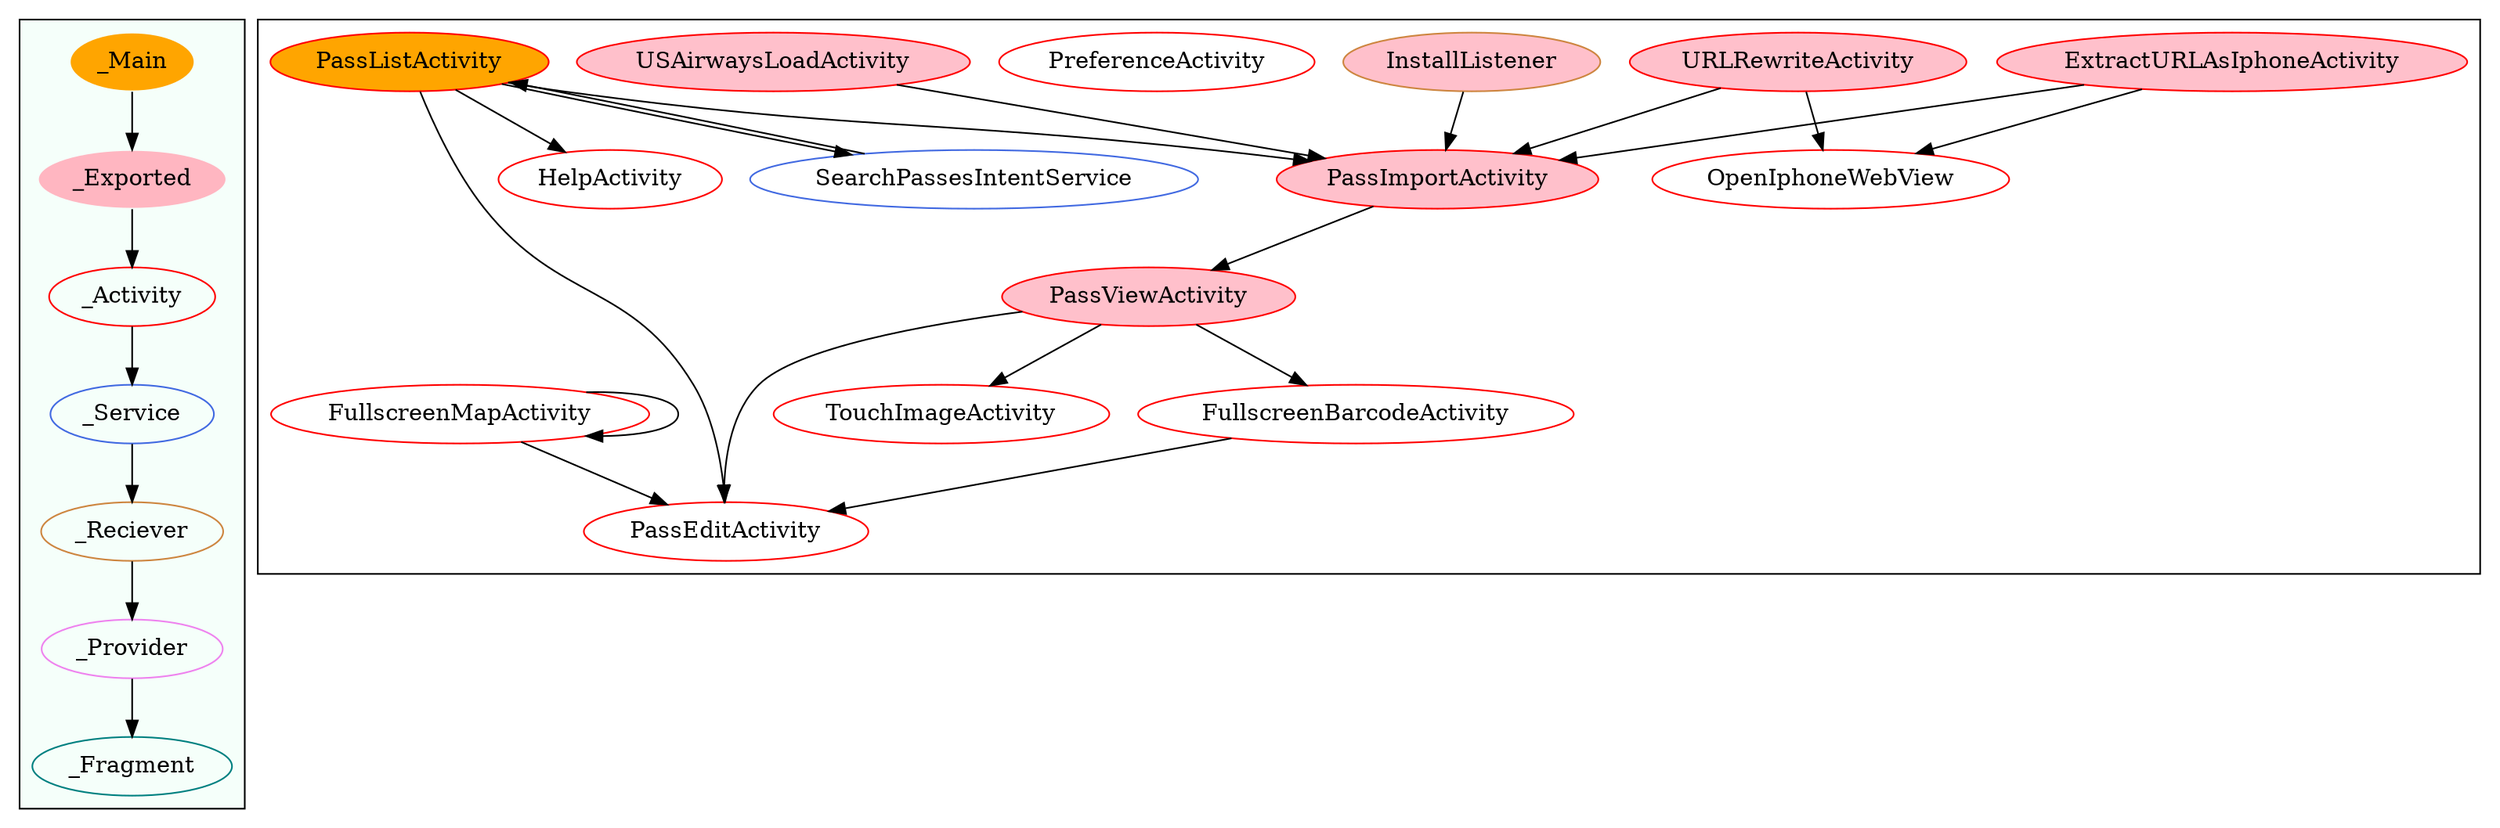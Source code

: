 digraph G {
subgraph cluster_legend{ 
bgcolor=mintcream;
_Activity[color = red];
_Service[color = royalblue];
_Provider[color = violet];
_Reciever[color = peru];
_Fragment[color = teal];
_Main[style=filled, fillcolor=orange, color = mintcream];
_Exported[style=filled, fillcolor=lightpink, color = mintcream];
_Main -> _Exported -> _Activity -> _Service -> _Reciever -> _Provider -> _Fragment; 
}
subgraph cluster_component{ 
FullscreenMapActivity[color = red];
PassEditActivity[color = red];
HelpActivity[color = red];
TouchImageActivity[color = red];
OpenIphoneWebView[color = red];
URLRewriteActivity[style=filled, fillcolor=pink, color = red];
ExtractURLAsIphoneActivity[style=filled, fillcolor=pink, color = red];
USAirwaysLoadActivity[style=filled, fillcolor=pink, color = red];
PreferenceActivity[color = red];
PassViewActivity[style=filled, fillcolor=pink, color = red];
PassListActivity[style=filled, fillcolor=orange, color = red];
FullscreenBarcodeActivity[color = red];
PassImportActivity[style=filled, fillcolor=pink, color = red];
SearchPassesIntentService[color = royalblue];
InstallListener[style=filled, fillcolor=pink, color = peru];
FullscreenMapActivity->FullscreenMapActivity;
FullscreenMapActivity->PassEditActivity;
URLRewriteActivity->OpenIphoneWebView;
URLRewriteActivity->PassImportActivity;
ExtractURLAsIphoneActivity->PassImportActivity;
ExtractURLAsIphoneActivity->OpenIphoneWebView;
SearchPassesIntentService->PassListActivity;
USAirwaysLoadActivity->PassImportActivity;
InstallListener->PassImportActivity;
PassViewActivity->TouchImageActivity;
PassViewActivity->FullscreenBarcodeActivity;
PassViewActivity->PassEditActivity;
PassListActivity->PassImportActivity;
PassListActivity->PassEditActivity;
PassListActivity->SearchPassesIntentService;
PassListActivity->HelpActivity;
FullscreenBarcodeActivity->PassEditActivity;
PassImportActivity->PassViewActivity;
}
}
